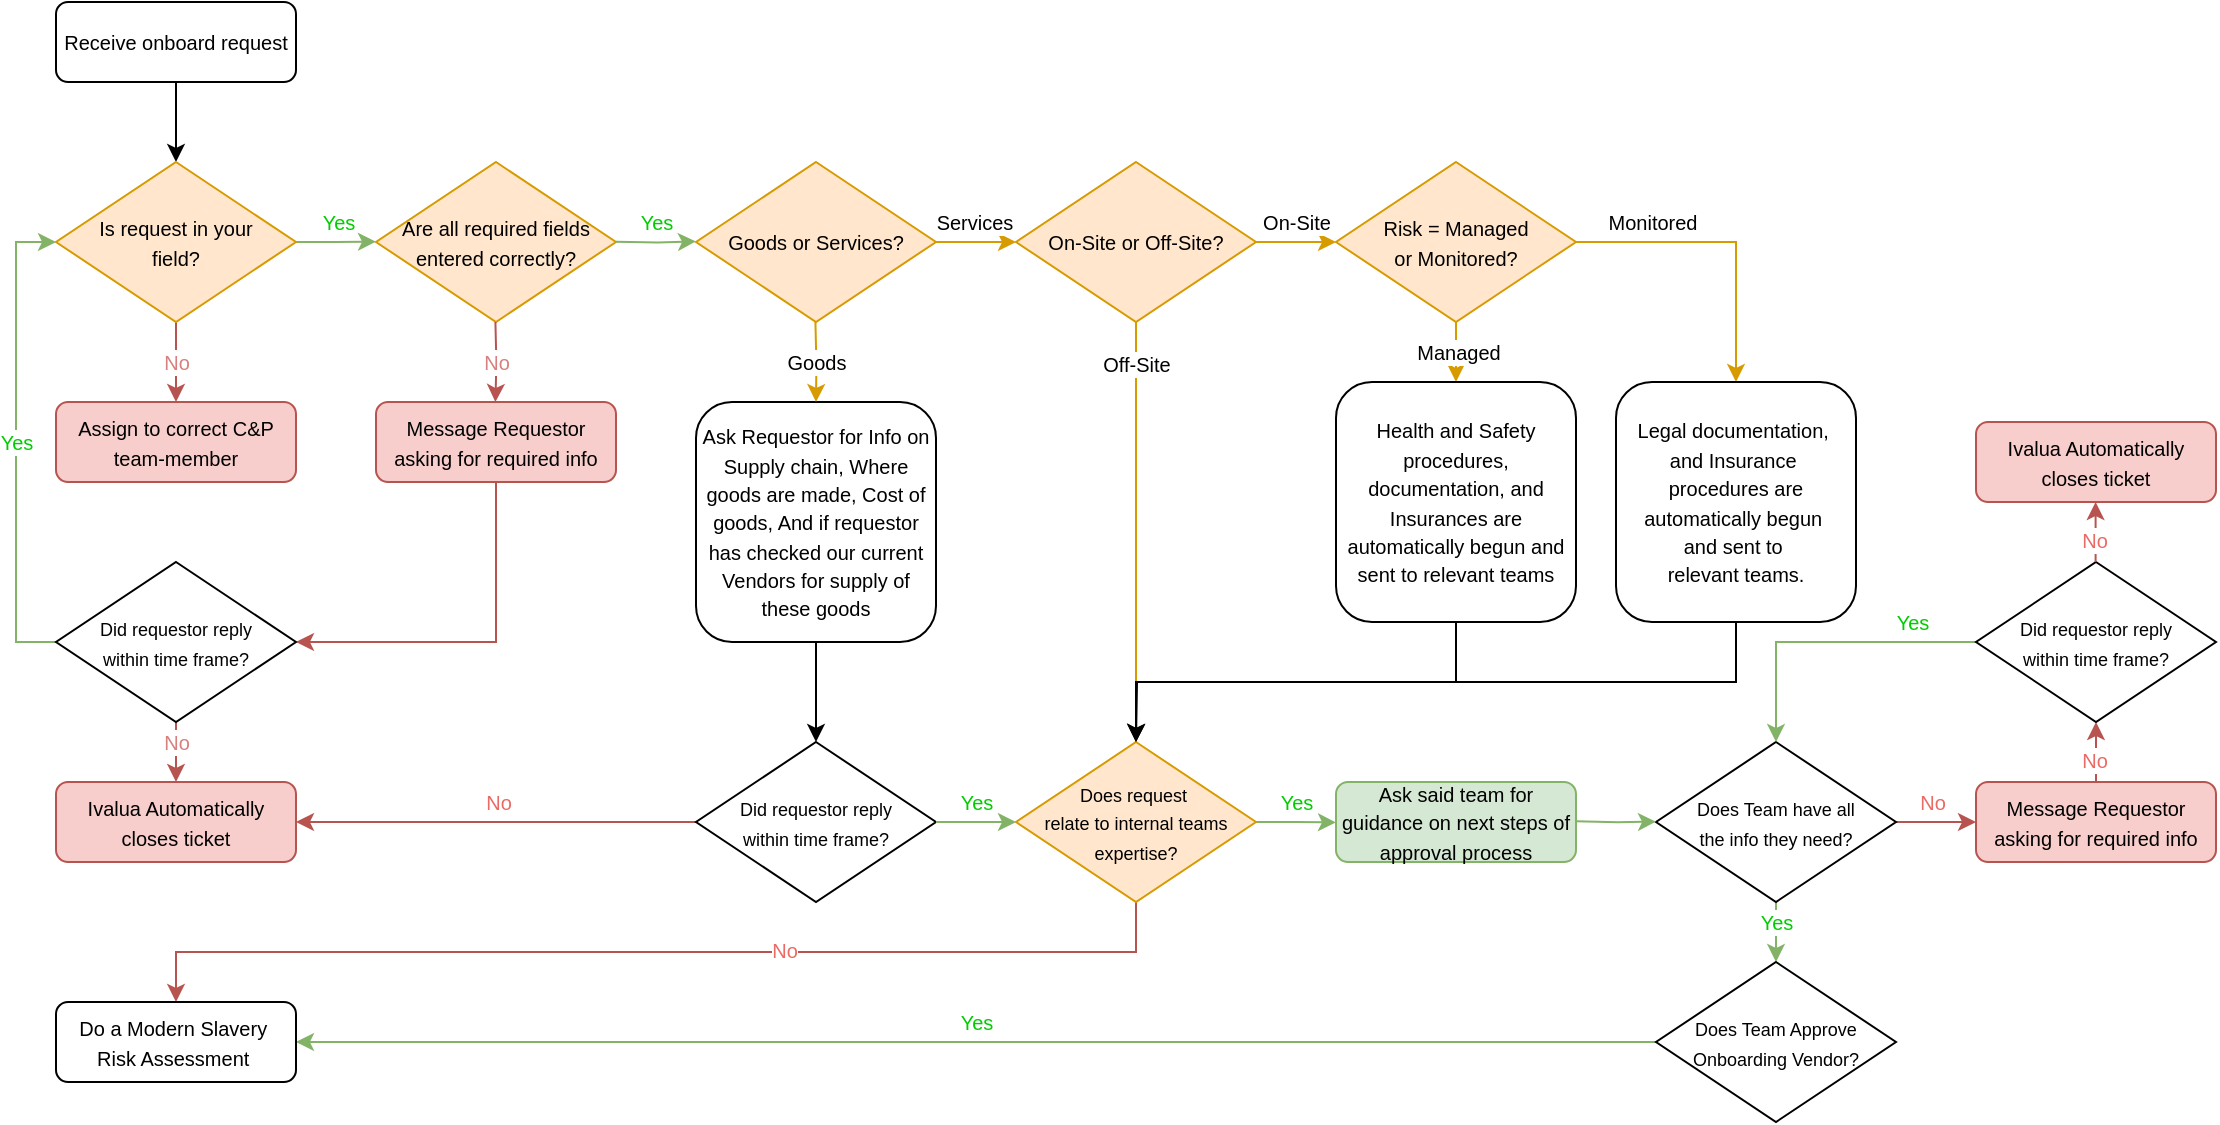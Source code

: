 <mxfile version="25.0.3">
  <diagram id="C5RBs43oDa-KdzZeNtuy" name="Page-1">
    <mxGraphModel dx="1854" dy="439" grid="1" gridSize="10" guides="1" tooltips="1" connect="1" arrows="1" fold="1" page="1" pageScale="1" pageWidth="827" pageHeight="1169" math="0" shadow="0">
      <root>
        <mxCell id="WIyWlLk6GJQsqaUBKTNV-0" />
        <mxCell id="WIyWlLk6GJQsqaUBKTNV-1" parent="WIyWlLk6GJQsqaUBKTNV-0" />
        <mxCell id="KJa5EzMdzDWsQNKUvQGp-6" style="edgeStyle=orthogonalEdgeStyle;rounded=0;orthogonalLoop=1;jettySize=auto;html=1;exitX=0.5;exitY=1;exitDx=0;exitDy=0;entryX=0.5;entryY=0;entryDx=0;entryDy=0;" edge="1" parent="WIyWlLk6GJQsqaUBKTNV-1" source="WIyWlLk6GJQsqaUBKTNV-3" target="KJa5EzMdzDWsQNKUvQGp-0">
          <mxGeometry relative="1" as="geometry" />
        </mxCell>
        <mxCell id="WIyWlLk6GJQsqaUBKTNV-3" value="&lt;font style=&quot;font-size: 10px;&quot;&gt;Receive onboard request&lt;/font&gt;" style="rounded=1;whiteSpace=wrap;html=1;fontSize=12;glass=0;strokeWidth=1;shadow=0;" parent="WIyWlLk6GJQsqaUBKTNV-1" vertex="1">
          <mxGeometry x="40" y="40" width="120" height="40" as="geometry" />
        </mxCell>
        <mxCell id="KJa5EzMdzDWsQNKUvQGp-5" style="edgeStyle=orthogonalEdgeStyle;rounded=0;orthogonalLoop=1;jettySize=auto;html=1;exitX=1;exitY=0.5;exitDx=0;exitDy=0;fillColor=#d5e8d4;strokeColor=#82b366;" edge="1" parent="WIyWlLk6GJQsqaUBKTNV-1" source="KJa5EzMdzDWsQNKUvQGp-0">
          <mxGeometry relative="1" as="geometry">
            <mxPoint x="200" y="159.857" as="targetPoint" />
          </mxGeometry>
        </mxCell>
        <mxCell id="KJa5EzMdzDWsQNKUvQGp-39" value="&lt;font style=&quot;font-size: 10px;&quot; color=&quot;#00cc00&quot;&gt;Yes&lt;/font&gt;" style="edgeLabel;html=1;align=center;verticalAlign=middle;resizable=0;points=[];" vertex="1" connectable="0" parent="KJa5EzMdzDWsQNKUvQGp-5">
          <mxGeometry x="-0.038" relative="1" as="geometry">
            <mxPoint x="1" y="-10" as="offset" />
          </mxGeometry>
        </mxCell>
        <mxCell id="KJa5EzMdzDWsQNKUvQGp-7" style="edgeStyle=orthogonalEdgeStyle;rounded=0;orthogonalLoop=1;jettySize=auto;html=1;exitX=0.5;exitY=1;exitDx=0;exitDy=0;fillColor=#f8cecc;strokeColor=#b85450;" edge="1" parent="WIyWlLk6GJQsqaUBKTNV-1" source="KJa5EzMdzDWsQNKUvQGp-0">
          <mxGeometry relative="1" as="geometry">
            <mxPoint x="100" y="240" as="targetPoint" />
          </mxGeometry>
        </mxCell>
        <mxCell id="KJa5EzMdzDWsQNKUvQGp-41" value="&lt;font style=&quot;font-size: 10px;&quot; color=&quot;#d7807e&quot;&gt;No&lt;/font&gt;" style="edgeLabel;html=1;align=center;verticalAlign=middle;resizable=0;points=[];" vertex="1" connectable="0" parent="KJa5EzMdzDWsQNKUvQGp-7">
          <mxGeometry x="-0.081" relative="1" as="geometry">
            <mxPoint y="1" as="offset" />
          </mxGeometry>
        </mxCell>
        <mxCell id="KJa5EzMdzDWsQNKUvQGp-0" value="&lt;font style=&quot;font-size: 10px;&quot;&gt;Is request in your&lt;br&gt;field?&lt;/font&gt;" style="rhombus;whiteSpace=wrap;html=1;fillColor=#ffe6cc;strokeColor=#d79b00;" vertex="1" parent="WIyWlLk6GJQsqaUBKTNV-1">
          <mxGeometry x="40" y="120" width="120" height="80" as="geometry" />
        </mxCell>
        <mxCell id="KJa5EzMdzDWsQNKUvQGp-8" value="&lt;font style=&quot;font-size: 10px;&quot;&gt;Assign to correct C&amp;amp;P team-member&lt;/font&gt;" style="rounded=1;whiteSpace=wrap;html=1;fontSize=12;glass=0;strokeWidth=1;shadow=0;fillColor=#f8cecc;strokeColor=#b85450;" vertex="1" parent="WIyWlLk6GJQsqaUBKTNV-1">
          <mxGeometry x="40" y="240" width="120" height="40" as="geometry" />
        </mxCell>
        <mxCell id="KJa5EzMdzDWsQNKUvQGp-9" value="&lt;span style=&quot;font-size: 10px;&quot;&gt;Are all required fields&lt;/span&gt;&lt;div&gt;&lt;span style=&quot;font-size: 10px;&quot;&gt;entered correctly?&lt;/span&gt;&lt;/div&gt;" style="rhombus;whiteSpace=wrap;html=1;fillColor=#ffe6cc;strokeColor=#d79b00;" vertex="1" parent="WIyWlLk6GJQsqaUBKTNV-1">
          <mxGeometry x="200" y="120" width="120" height="80" as="geometry" />
        </mxCell>
        <mxCell id="KJa5EzMdzDWsQNKUvQGp-49" style="edgeStyle=orthogonalEdgeStyle;rounded=0;orthogonalLoop=1;jettySize=auto;html=1;exitX=0.5;exitY=1;exitDx=0;exitDy=0;entryX=1;entryY=0.5;entryDx=0;entryDy=0;fillColor=#f8cecc;strokeColor=#b85450;" edge="1" parent="WIyWlLk6GJQsqaUBKTNV-1" source="KJa5EzMdzDWsQNKUvQGp-12" target="KJa5EzMdzDWsQNKUvQGp-36">
          <mxGeometry relative="1" as="geometry" />
        </mxCell>
        <mxCell id="KJa5EzMdzDWsQNKUvQGp-12" value="&lt;font style=&quot;font-size: 10px;&quot;&gt;Message Requestor asking for required info&lt;/font&gt;" style="rounded=1;whiteSpace=wrap;html=1;fontSize=12;glass=0;strokeWidth=1;shadow=0;fillColor=#f8cecc;strokeColor=#b85450;" vertex="1" parent="WIyWlLk6GJQsqaUBKTNV-1">
          <mxGeometry x="200" y="240" width="120" height="40" as="geometry" />
        </mxCell>
        <mxCell id="KJa5EzMdzDWsQNKUvQGp-13" style="edgeStyle=orthogonalEdgeStyle;rounded=0;orthogonalLoop=1;jettySize=auto;html=1;exitX=0.5;exitY=1;exitDx=0;exitDy=0;fillColor=#f8cecc;strokeColor=#b85450;" edge="1" parent="WIyWlLk6GJQsqaUBKTNV-1">
          <mxGeometry relative="1" as="geometry">
            <mxPoint x="259.71" y="240" as="targetPoint" />
            <mxPoint x="259.71" y="200" as="sourcePoint" />
          </mxGeometry>
        </mxCell>
        <mxCell id="KJa5EzMdzDWsQNKUvQGp-19" style="edgeStyle=orthogonalEdgeStyle;rounded=0;orthogonalLoop=1;jettySize=auto;html=1;exitX=1;exitY=0.5;exitDx=0;exitDy=0;entryX=0;entryY=0.5;entryDx=0;entryDy=0;fillColor=#ffe6cc;strokeColor=#d79b00;" edge="1" parent="WIyWlLk6GJQsqaUBKTNV-1" source="KJa5EzMdzDWsQNKUvQGp-14" target="KJa5EzMdzDWsQNKUvQGp-18">
          <mxGeometry relative="1" as="geometry" />
        </mxCell>
        <mxCell id="KJa5EzMdzDWsQNKUvQGp-23" value="&lt;font style=&quot;font-size: 10px;&quot;&gt;Services&lt;/font&gt;" style="edgeLabel;html=1;align=center;verticalAlign=middle;resizable=0;points=[];" vertex="1" connectable="0" parent="KJa5EzMdzDWsQNKUvQGp-19">
          <mxGeometry x="-0.057" y="2" relative="1" as="geometry">
            <mxPoint y="-8" as="offset" />
          </mxGeometry>
        </mxCell>
        <mxCell id="KJa5EzMdzDWsQNKUvQGp-14" value="&lt;span style=&quot;font-size: 10px;&quot;&gt;Goods or Services?&lt;/span&gt;" style="rhombus;whiteSpace=wrap;html=1;fillColor=#ffe6cc;strokeColor=#d79b00;" vertex="1" parent="WIyWlLk6GJQsqaUBKTNV-1">
          <mxGeometry x="360" y="120" width="120" height="80" as="geometry" />
        </mxCell>
        <mxCell id="KJa5EzMdzDWsQNKUvQGp-15" style="edgeStyle=orthogonalEdgeStyle;rounded=0;orthogonalLoop=1;jettySize=auto;html=1;exitX=1;exitY=0.5;exitDx=0;exitDy=0;fillColor=#d5e8d4;strokeColor=#82b366;" edge="1" parent="WIyWlLk6GJQsqaUBKTNV-1">
          <mxGeometry relative="1" as="geometry">
            <mxPoint x="360" y="159.687" as="targetPoint" />
            <mxPoint x="320" y="159.83" as="sourcePoint" />
          </mxGeometry>
        </mxCell>
        <mxCell id="KJa5EzMdzDWsQNKUvQGp-16" value="&lt;font style=&quot;font-size: 10px;&quot;&gt;Ask Requestor for Info on Supply chain, Where goods are made, Cost of goods, And if requestor has checked our current Vendors for supply of these goods&lt;/font&gt;" style="rounded=1;whiteSpace=wrap;html=1;fontSize=12;glass=0;strokeWidth=1;shadow=0;" vertex="1" parent="WIyWlLk6GJQsqaUBKTNV-1">
          <mxGeometry x="360" y="240" width="120" height="120" as="geometry" />
        </mxCell>
        <mxCell id="KJa5EzMdzDWsQNKUvQGp-17" value="&lt;font style=&quot;font-size: 10px;&quot;&gt;Goods&lt;/font&gt;" style="edgeStyle=orthogonalEdgeStyle;rounded=0;orthogonalLoop=1;jettySize=auto;html=1;exitX=0.5;exitY=1;exitDx=0;exitDy=0;entryX=0.5;entryY=0;entryDx=0;entryDy=0;fillColor=#ffe6cc;strokeColor=#d79b00;" edge="1" parent="WIyWlLk6GJQsqaUBKTNV-1" target="KJa5EzMdzDWsQNKUvQGp-16">
          <mxGeometry x="-0.005" relative="1" as="geometry">
            <mxPoint x="419.71" y="240" as="targetPoint" />
            <mxPoint x="419.71" y="200" as="sourcePoint" />
            <mxPoint as="offset" />
          </mxGeometry>
        </mxCell>
        <mxCell id="KJa5EzMdzDWsQNKUvQGp-21" style="edgeStyle=orthogonalEdgeStyle;rounded=0;orthogonalLoop=1;jettySize=auto;html=1;exitX=1;exitY=0.5;exitDx=0;exitDy=0;entryX=0;entryY=0.5;entryDx=0;entryDy=0;fillColor=#ffe6cc;strokeColor=#d79b00;" edge="1" parent="WIyWlLk6GJQsqaUBKTNV-1" source="KJa5EzMdzDWsQNKUvQGp-18" target="KJa5EzMdzDWsQNKUvQGp-20">
          <mxGeometry relative="1" as="geometry" />
        </mxCell>
        <mxCell id="KJa5EzMdzDWsQNKUvQGp-22" value="&lt;font style=&quot;font-size: 10px;&quot;&gt;On-Site&lt;/font&gt;" style="edgeLabel;html=1;align=center;verticalAlign=middle;resizable=0;points=[];" vertex="1" connectable="0" parent="KJa5EzMdzDWsQNKUvQGp-21">
          <mxGeometry x="-0.029" y="-2" relative="1" as="geometry">
            <mxPoint y="-12" as="offset" />
          </mxGeometry>
        </mxCell>
        <mxCell id="KJa5EzMdzDWsQNKUvQGp-25" style="edgeStyle=orthogonalEdgeStyle;rounded=0;orthogonalLoop=1;jettySize=auto;html=1;exitX=0.5;exitY=1;exitDx=0;exitDy=0;entryX=0.5;entryY=0;entryDx=0;entryDy=0;fillColor=#ffe6cc;strokeColor=#d79b00;" edge="1" parent="WIyWlLk6GJQsqaUBKTNV-1" source="KJa5EzMdzDWsQNKUvQGp-18" target="KJa5EzMdzDWsQNKUvQGp-24">
          <mxGeometry relative="1" as="geometry" />
        </mxCell>
        <mxCell id="KJa5EzMdzDWsQNKUvQGp-61" value="&lt;font style=&quot;font-size: 10px;&quot;&gt;Off-Site&lt;/font&gt;" style="edgeLabel;html=1;align=center;verticalAlign=middle;resizable=0;points=[];" vertex="1" connectable="0" parent="KJa5EzMdzDWsQNKUvQGp-25">
          <mxGeometry x="-0.75" relative="1" as="geometry">
            <mxPoint y="-6" as="offset" />
          </mxGeometry>
        </mxCell>
        <mxCell id="KJa5EzMdzDWsQNKUvQGp-18" value="&lt;span style=&quot;font-size: 10px;&quot;&gt;On-Site or Off-Site?&lt;/span&gt;" style="rhombus;whiteSpace=wrap;html=1;fillColor=#ffe6cc;strokeColor=#d79b00;" vertex="1" parent="WIyWlLk6GJQsqaUBKTNV-1">
          <mxGeometry x="520" y="120" width="120" height="80" as="geometry" />
        </mxCell>
        <mxCell id="KJa5EzMdzDWsQNKUvQGp-29" style="edgeStyle=orthogonalEdgeStyle;rounded=0;orthogonalLoop=1;jettySize=auto;html=1;exitX=0.5;exitY=1;exitDx=0;exitDy=0;entryX=0.5;entryY=0;entryDx=0;entryDy=0;fillColor=#ffe6cc;strokeColor=#d79b00;" edge="1" parent="WIyWlLk6GJQsqaUBKTNV-1" source="KJa5EzMdzDWsQNKUvQGp-20" target="KJa5EzMdzDWsQNKUvQGp-28">
          <mxGeometry relative="1" as="geometry" />
        </mxCell>
        <mxCell id="KJa5EzMdzDWsQNKUvQGp-62" value="&lt;span style=&quot;font-size: 10px;&quot;&gt;Managed&lt;/span&gt;" style="edgeLabel;html=1;align=center;verticalAlign=middle;resizable=0;points=[];" vertex="1" connectable="0" parent="KJa5EzMdzDWsQNKUvQGp-29">
          <mxGeometry x="0.01" y="1" relative="1" as="geometry">
            <mxPoint as="offset" />
          </mxGeometry>
        </mxCell>
        <mxCell id="KJa5EzMdzDWsQNKUvQGp-32" style="edgeStyle=orthogonalEdgeStyle;rounded=0;orthogonalLoop=1;jettySize=auto;html=1;exitX=1;exitY=0.5;exitDx=0;exitDy=0;entryX=0.5;entryY=0;entryDx=0;entryDy=0;fillColor=#ffe6cc;strokeColor=#d79b00;" edge="1" parent="WIyWlLk6GJQsqaUBKTNV-1" source="KJa5EzMdzDWsQNKUvQGp-20" target="KJa5EzMdzDWsQNKUvQGp-31">
          <mxGeometry relative="1" as="geometry" />
        </mxCell>
        <mxCell id="KJa5EzMdzDWsQNKUvQGp-34" value="&lt;font style=&quot;font-size: 10px;&quot;&gt;Monitored&lt;/font&gt;" style="edgeLabel;html=1;align=center;verticalAlign=middle;resizable=0;points=[];" vertex="1" connectable="0" parent="KJa5EzMdzDWsQNKUvQGp-32">
          <mxGeometry x="-0.593" relative="1" as="geometry">
            <mxPoint x="7" y="-10" as="offset" />
          </mxGeometry>
        </mxCell>
        <mxCell id="KJa5EzMdzDWsQNKUvQGp-20" value="&lt;span style=&quot;font-size: 10px;&quot;&gt;Risk = Managed&lt;br&gt;or Monitored?&lt;/span&gt;" style="rhombus;whiteSpace=wrap;html=1;fillColor=#ffe6cc;strokeColor=#d79b00;" vertex="1" parent="WIyWlLk6GJQsqaUBKTNV-1">
          <mxGeometry x="680" y="120" width="120" height="80" as="geometry" />
        </mxCell>
        <mxCell id="KJa5EzMdzDWsQNKUvQGp-63" style="edgeStyle=orthogonalEdgeStyle;rounded=0;orthogonalLoop=1;jettySize=auto;html=1;exitX=1;exitY=0.5;exitDx=0;exitDy=0;fillColor=#d5e8d4;strokeColor=#82b366;" edge="1" parent="WIyWlLk6GJQsqaUBKTNV-1" source="KJa5EzMdzDWsQNKUvQGp-24">
          <mxGeometry relative="1" as="geometry">
            <mxPoint x="680" y="450.2" as="targetPoint" />
          </mxGeometry>
        </mxCell>
        <mxCell id="KJa5EzMdzDWsQNKUvQGp-65" value="&lt;font color=&quot;#00cc00&quot; style=&quot;font-size: 10px;&quot;&gt;Yes&lt;/font&gt;" style="edgeLabel;html=1;align=center;verticalAlign=middle;resizable=0;points=[];" vertex="1" connectable="0" parent="KJa5EzMdzDWsQNKUvQGp-63">
          <mxGeometry x="0.312" relative="1" as="geometry">
            <mxPoint x="-6" y="-11" as="offset" />
          </mxGeometry>
        </mxCell>
        <mxCell id="KJa5EzMdzDWsQNKUvQGp-89" style="edgeStyle=orthogonalEdgeStyle;rounded=0;orthogonalLoop=1;jettySize=auto;html=1;exitX=0.5;exitY=1;exitDx=0;exitDy=0;entryX=0.5;entryY=0;entryDx=0;entryDy=0;fillColor=#f8cecc;strokeColor=#b85450;" edge="1" parent="WIyWlLk6GJQsqaUBKTNV-1" source="KJa5EzMdzDWsQNKUvQGp-24" target="KJa5EzMdzDWsQNKUvQGp-86">
          <mxGeometry relative="1" as="geometry" />
        </mxCell>
        <mxCell id="KJa5EzMdzDWsQNKUvQGp-90" value="&lt;font style=&quot;font-size: 10px;&quot; color=&quot;#ea6b66&quot;&gt;No&lt;/font&gt;" style="edgeLabel;html=1;align=center;verticalAlign=middle;resizable=0;points=[];" vertex="1" connectable="0" parent="KJa5EzMdzDWsQNKUvQGp-89">
          <mxGeometry x="-0.24" y="-1" relative="1" as="geometry">
            <mxPoint as="offset" />
          </mxGeometry>
        </mxCell>
        <mxCell id="KJa5EzMdzDWsQNKUvQGp-24" value="&lt;font style=&quot;font-size: 9px;&quot;&gt;Does request&amp;nbsp;&lt;/font&gt;&lt;div&gt;&lt;font style=&quot;font-size: 9px;&quot;&gt;relate&amp;nbsp;&lt;/font&gt;&lt;font style=&quot;background-color: initial; font-size: 9px;&quot;&gt;to&amp;nbsp;&lt;/font&gt;&lt;span style=&quot;background-color: initial; font-size: 9px;&quot;&gt;internal teams&lt;/span&gt;&lt;div&gt;&lt;div&gt;&lt;font style=&quot;font-size: 9px;&quot;&gt;expertise?&lt;/font&gt;&lt;/div&gt;&lt;/div&gt;&lt;/div&gt;" style="rhombus;whiteSpace=wrap;html=1;fillColor=#ffe6cc;strokeColor=#d79b00;" vertex="1" parent="WIyWlLk6GJQsqaUBKTNV-1">
          <mxGeometry x="520" y="410" width="120" height="80" as="geometry" />
        </mxCell>
        <mxCell id="KJa5EzMdzDWsQNKUvQGp-59" style="edgeStyle=orthogonalEdgeStyle;rounded=0;orthogonalLoop=1;jettySize=auto;html=1;exitX=0.5;exitY=1;exitDx=0;exitDy=0;entryX=0.5;entryY=0;entryDx=0;entryDy=0;" edge="1" parent="WIyWlLk6GJQsqaUBKTNV-1" source="KJa5EzMdzDWsQNKUvQGp-28" target="KJa5EzMdzDWsQNKUvQGp-24">
          <mxGeometry relative="1" as="geometry" />
        </mxCell>
        <mxCell id="KJa5EzMdzDWsQNKUvQGp-28" value="&lt;font style=&quot;font-size: 10px;&quot;&gt;Health and Safety procedures, documentation, and Insurances are automatically begun and sent to relevant teams&lt;/font&gt;" style="rounded=1;whiteSpace=wrap;html=1;fontSize=12;glass=0;strokeWidth=1;shadow=0;" vertex="1" parent="WIyWlLk6GJQsqaUBKTNV-1">
          <mxGeometry x="680" y="230" width="120" height="120" as="geometry" />
        </mxCell>
        <mxCell id="KJa5EzMdzDWsQNKUvQGp-60" style="edgeStyle=orthogonalEdgeStyle;rounded=0;orthogonalLoop=1;jettySize=auto;html=1;exitX=0.5;exitY=1;exitDx=0;exitDy=0;" edge="1" parent="WIyWlLk6GJQsqaUBKTNV-1" source="KJa5EzMdzDWsQNKUvQGp-31">
          <mxGeometry relative="1" as="geometry">
            <mxPoint x="580" y="410" as="targetPoint" />
          </mxGeometry>
        </mxCell>
        <mxCell id="KJa5EzMdzDWsQNKUvQGp-31" value="&lt;font style=&quot;font-size: 10px;&quot;&gt;Legal documentation,&amp;nbsp;&lt;/font&gt;&lt;div&gt;&lt;font style=&quot;font-size: 10px;&quot;&gt;and Insurance&amp;nbsp;&lt;/font&gt;&lt;/div&gt;&lt;div&gt;&lt;font style=&quot;font-size: 10px;&quot;&gt;procedures are automatically begun&amp;nbsp;&lt;/font&gt;&lt;/div&gt;&lt;div&gt;&lt;font style=&quot;font-size: 10px;&quot;&gt;and sent to&amp;nbsp;&lt;/font&gt;&lt;/div&gt;&lt;div&gt;&lt;font style=&quot;font-size: 10px;&quot;&gt;relevant teams.&lt;/font&gt;&lt;/div&gt;" style="rounded=1;whiteSpace=wrap;html=1;fontSize=12;glass=0;strokeWidth=1;shadow=0;" vertex="1" parent="WIyWlLk6GJQsqaUBKTNV-1">
          <mxGeometry x="820" y="230" width="120" height="120" as="geometry" />
        </mxCell>
        <mxCell id="KJa5EzMdzDWsQNKUvQGp-38" style="edgeStyle=orthogonalEdgeStyle;rounded=0;orthogonalLoop=1;jettySize=auto;html=1;exitX=0;exitY=0.5;exitDx=0;exitDy=0;entryX=0;entryY=0.5;entryDx=0;entryDy=0;fillColor=#d5e8d4;strokeColor=#82b366;" edge="1" parent="WIyWlLk6GJQsqaUBKTNV-1" source="KJa5EzMdzDWsQNKUvQGp-36" target="KJa5EzMdzDWsQNKUvQGp-0">
          <mxGeometry relative="1" as="geometry" />
        </mxCell>
        <mxCell id="KJa5EzMdzDWsQNKUvQGp-46" style="edgeStyle=orthogonalEdgeStyle;rounded=0;orthogonalLoop=1;jettySize=auto;html=1;exitX=0.5;exitY=1;exitDx=0;exitDy=0;entryX=0.5;entryY=0;entryDx=0;entryDy=0;fillColor=#f8cecc;strokeColor=#b85450;" edge="1" parent="WIyWlLk6GJQsqaUBKTNV-1" source="KJa5EzMdzDWsQNKUvQGp-36" target="KJa5EzMdzDWsQNKUvQGp-45">
          <mxGeometry relative="1" as="geometry" />
        </mxCell>
        <mxCell id="KJa5EzMdzDWsQNKUvQGp-36" value="&lt;font style=&quot;font-size: 9px;&quot;&gt;Did requestor reply&lt;/font&gt;&lt;div&gt;&lt;font style=&quot;font-size: 9px;&quot;&gt;within&amp;nbsp;&lt;/font&gt;&lt;span style=&quot;font-size: 9px; background-color: initial;&quot;&gt;time frame?&lt;/span&gt;&lt;/div&gt;" style="rhombus;whiteSpace=wrap;html=1;" vertex="1" parent="WIyWlLk6GJQsqaUBKTNV-1">
          <mxGeometry x="40" y="320" width="120" height="80" as="geometry" />
        </mxCell>
        <mxCell id="KJa5EzMdzDWsQNKUvQGp-40" value="&lt;font style=&quot;font-size: 10px;&quot; color=&quot;#00cc00&quot;&gt;Yes&lt;/font&gt;" style="edgeLabel;html=1;align=center;verticalAlign=middle;resizable=0;points=[];" vertex="1" connectable="0" parent="WIyWlLk6GJQsqaUBKTNV-1">
          <mxGeometry x="340.004" y="150" as="geometry" />
        </mxCell>
        <mxCell id="KJa5EzMdzDWsQNKUvQGp-43" value="&lt;font style=&quot;font-size: 10px;&quot; color=&quot;#d7807e&quot;&gt;No&lt;/font&gt;" style="edgeLabel;html=1;align=center;verticalAlign=middle;resizable=0;points=[];" vertex="1" connectable="0" parent="WIyWlLk6GJQsqaUBKTNV-1">
          <mxGeometry x="260" y="230.001" as="geometry">
            <mxPoint y="-10" as="offset" />
          </mxGeometry>
        </mxCell>
        <mxCell id="KJa5EzMdzDWsQNKUvQGp-44" value="&lt;font style=&quot;font-size: 10px;&quot; color=&quot;#00cc00&quot;&gt;Yes&lt;/font&gt;" style="edgeLabel;html=1;align=center;verticalAlign=middle;resizable=0;points=[];" vertex="1" connectable="0" parent="WIyWlLk6GJQsqaUBKTNV-1">
          <mxGeometry x="20.004" y="260" as="geometry" />
        </mxCell>
        <mxCell id="KJa5EzMdzDWsQNKUvQGp-45" value="&lt;span style=&quot;font-size: 10px;&quot;&gt;Ivalua Automatically&lt;/span&gt;&lt;div&gt;&lt;span style=&quot;font-size: 10px;&quot;&gt;closes ticket&lt;/span&gt;&lt;/div&gt;" style="rounded=1;whiteSpace=wrap;html=1;fontSize=12;glass=0;strokeWidth=1;shadow=0;fillColor=#f8cecc;strokeColor=#b85450;" vertex="1" parent="WIyWlLk6GJQsqaUBKTNV-1">
          <mxGeometry x="40" y="430" width="120" height="40" as="geometry" />
        </mxCell>
        <mxCell id="KJa5EzMdzDWsQNKUvQGp-47" value="&lt;font style=&quot;font-size: 10px;&quot; color=&quot;#d7807e&quot;&gt;No&lt;/font&gt;" style="edgeLabel;html=1;align=center;verticalAlign=middle;resizable=0;points=[];" vertex="1" connectable="0" parent="WIyWlLk6GJQsqaUBKTNV-1">
          <mxGeometry x="100" y="410.001" as="geometry" />
        </mxCell>
        <mxCell id="KJa5EzMdzDWsQNKUvQGp-56" style="edgeStyle=orthogonalEdgeStyle;rounded=0;orthogonalLoop=1;jettySize=auto;html=1;exitX=0;exitY=0.5;exitDx=0;exitDy=0;entryX=1;entryY=0.5;entryDx=0;entryDy=0;fillColor=#f8cecc;strokeColor=#b85450;" edge="1" parent="WIyWlLk6GJQsqaUBKTNV-1" source="KJa5EzMdzDWsQNKUvQGp-51" target="KJa5EzMdzDWsQNKUvQGp-45">
          <mxGeometry relative="1" as="geometry" />
        </mxCell>
        <mxCell id="KJa5EzMdzDWsQNKUvQGp-76" value="&lt;font color=&quot;#ea6b66&quot; style=&quot;font-size: 10px;&quot;&gt;No&lt;/font&gt;" style="edgeLabel;html=1;align=center;verticalAlign=middle;resizable=0;points=[];" vertex="1" connectable="0" parent="KJa5EzMdzDWsQNKUvQGp-56">
          <mxGeometry x="0.016" relative="1" as="geometry">
            <mxPoint x="2" y="-10" as="offset" />
          </mxGeometry>
        </mxCell>
        <mxCell id="KJa5EzMdzDWsQNKUvQGp-51" value="&lt;font style=&quot;font-size: 9px;&quot;&gt;Did requestor reply&lt;/font&gt;&lt;div&gt;&lt;font style=&quot;font-size: 9px;&quot;&gt;within&amp;nbsp;&lt;/font&gt;&lt;span style=&quot;font-size: 9px; background-color: initial;&quot;&gt;time frame?&lt;/span&gt;&lt;/div&gt;" style="rhombus;whiteSpace=wrap;html=1;" vertex="1" parent="WIyWlLk6GJQsqaUBKTNV-1">
          <mxGeometry x="360" y="410" width="120" height="80" as="geometry" />
        </mxCell>
        <mxCell id="KJa5EzMdzDWsQNKUvQGp-52" style="edgeStyle=orthogonalEdgeStyle;rounded=0;orthogonalLoop=1;jettySize=auto;html=1;exitX=0.5;exitY=1;exitDx=0;exitDy=0;entryX=0.5;entryY=0;entryDx=0;entryDy=0;" edge="1" parent="WIyWlLk6GJQsqaUBKTNV-1" source="KJa5EzMdzDWsQNKUvQGp-16" target="KJa5EzMdzDWsQNKUvQGp-51">
          <mxGeometry relative="1" as="geometry" />
        </mxCell>
        <mxCell id="KJa5EzMdzDWsQNKUvQGp-53" style="edgeStyle=orthogonalEdgeStyle;rounded=0;orthogonalLoop=1;jettySize=auto;html=1;exitX=1;exitY=0.5;exitDx=0;exitDy=0;entryX=0;entryY=0.5;entryDx=0;entryDy=0;fillColor=#d5e8d4;strokeColor=#82b366;" edge="1" parent="WIyWlLk6GJQsqaUBKTNV-1" source="KJa5EzMdzDWsQNKUvQGp-51" target="KJa5EzMdzDWsQNKUvQGp-24">
          <mxGeometry relative="1" as="geometry" />
        </mxCell>
        <mxCell id="KJa5EzMdzDWsQNKUvQGp-58" value="&lt;font style=&quot;font-size: 10px;&quot; color=&quot;#00cc00&quot;&gt;Yes&lt;/font&gt;" style="edgeLabel;html=1;align=center;verticalAlign=middle;resizable=0;points=[];" vertex="1" connectable="0" parent="KJa5EzMdzDWsQNKUvQGp-53">
          <mxGeometry x="-0.37" relative="1" as="geometry">
            <mxPoint x="7" y="-10" as="offset" />
          </mxGeometry>
        </mxCell>
        <mxCell id="KJa5EzMdzDWsQNKUvQGp-64" value="&lt;font style=&quot;font-size: 10px;&quot;&gt;Ask said team for guidance on next steps of approval process&lt;/font&gt;" style="rounded=1;whiteSpace=wrap;html=1;fontSize=12;glass=0;strokeWidth=1;shadow=0;fillColor=#d5e8d4;strokeColor=#82b366;" vertex="1" parent="WIyWlLk6GJQsqaUBKTNV-1">
          <mxGeometry x="680" y="430" width="120" height="40" as="geometry" />
        </mxCell>
        <mxCell id="KJa5EzMdzDWsQNKUvQGp-81" style="edgeStyle=orthogonalEdgeStyle;rounded=0;orthogonalLoop=1;jettySize=auto;html=1;exitX=1;exitY=0.5;exitDx=0;exitDy=0;entryX=0;entryY=0.5;entryDx=0;entryDy=0;fillColor=#f8cecc;strokeColor=#b85450;" edge="1" parent="WIyWlLk6GJQsqaUBKTNV-1" source="KJa5EzMdzDWsQNKUvQGp-66" target="KJa5EzMdzDWsQNKUvQGp-70">
          <mxGeometry relative="1" as="geometry" />
        </mxCell>
        <mxCell id="KJa5EzMdzDWsQNKUvQGp-82" value="&lt;font style=&quot;font-size: 10px;&quot; color=&quot;#ea6b66&quot;&gt;No&lt;/font&gt;" style="edgeLabel;html=1;align=center;verticalAlign=middle;resizable=0;points=[];" vertex="1" connectable="0" parent="KJa5EzMdzDWsQNKUvQGp-81">
          <mxGeometry x="-0.12" relative="1" as="geometry">
            <mxPoint y="-10" as="offset" />
          </mxGeometry>
        </mxCell>
        <mxCell id="KJa5EzMdzDWsQNKUvQGp-84" value="" style="edgeStyle=orthogonalEdgeStyle;rounded=0;orthogonalLoop=1;jettySize=auto;html=1;fillColor=#d5e8d4;strokeColor=#82b366;" edge="1" parent="WIyWlLk6GJQsqaUBKTNV-1" source="KJa5EzMdzDWsQNKUvQGp-66" target="KJa5EzMdzDWsQNKUvQGp-83">
          <mxGeometry relative="1" as="geometry" />
        </mxCell>
        <mxCell id="KJa5EzMdzDWsQNKUvQGp-85" value="&lt;font style=&quot;font-size: 10px;&quot; color=&quot;#00cc00&quot;&gt;Yes&lt;/font&gt;" style="edgeLabel;html=1;align=center;verticalAlign=middle;resizable=0;points=[];" vertex="1" connectable="0" parent="KJa5EzMdzDWsQNKUvQGp-84">
          <mxGeometry x="0.336" relative="1" as="geometry">
            <mxPoint y="-4" as="offset" />
          </mxGeometry>
        </mxCell>
        <mxCell id="KJa5EzMdzDWsQNKUvQGp-66" value="&lt;font style=&quot;font-size: 9px;&quot;&gt;Does Team have all&lt;/font&gt;&lt;div&gt;&lt;font style=&quot;font-size: 9px;&quot;&gt;the info they need?&lt;/font&gt;&lt;/div&gt;" style="rhombus;whiteSpace=wrap;html=1;" vertex="1" parent="WIyWlLk6GJQsqaUBKTNV-1">
          <mxGeometry x="840" y="410" width="120" height="80" as="geometry" />
        </mxCell>
        <mxCell id="KJa5EzMdzDWsQNKUvQGp-67" style="edgeStyle=orthogonalEdgeStyle;rounded=0;orthogonalLoop=1;jettySize=auto;html=1;exitX=1;exitY=0.5;exitDx=0;exitDy=0;fillColor=#d5e8d4;strokeColor=#82b366;" edge="1" parent="WIyWlLk6GJQsqaUBKTNV-1">
          <mxGeometry relative="1" as="geometry">
            <mxPoint x="840" y="449.84" as="targetPoint" />
            <mxPoint x="800" y="449.64" as="sourcePoint" />
          </mxGeometry>
        </mxCell>
        <mxCell id="KJa5EzMdzDWsQNKUvQGp-73" style="edgeStyle=orthogonalEdgeStyle;rounded=0;orthogonalLoop=1;jettySize=auto;html=1;exitX=0.5;exitY=0;exitDx=0;exitDy=0;entryX=0.5;entryY=1;entryDx=0;entryDy=0;fillColor=#f8cecc;strokeColor=#b85450;" edge="1" parent="WIyWlLk6GJQsqaUBKTNV-1" source="KJa5EzMdzDWsQNKUvQGp-70" target="KJa5EzMdzDWsQNKUvQGp-71">
          <mxGeometry relative="1" as="geometry" />
        </mxCell>
        <mxCell id="KJa5EzMdzDWsQNKUvQGp-77" value="&lt;font color=&quot;#ea6b66&quot; style=&quot;font-size: 10px;&quot;&gt;No&lt;/font&gt;" style="edgeLabel;html=1;align=center;verticalAlign=middle;resizable=0;points=[];" vertex="1" connectable="0" parent="KJa5EzMdzDWsQNKUvQGp-73">
          <mxGeometry x="-0.267" y="1" relative="1" as="geometry">
            <mxPoint as="offset" />
          </mxGeometry>
        </mxCell>
        <mxCell id="KJa5EzMdzDWsQNKUvQGp-70" value="&lt;font style=&quot;font-size: 10px;&quot;&gt;Message Requestor asking for required info&lt;/font&gt;" style="rounded=1;whiteSpace=wrap;html=1;fontSize=12;glass=0;strokeWidth=1;shadow=0;fillColor=#f8cecc;strokeColor=#b85450;" vertex="1" parent="WIyWlLk6GJQsqaUBKTNV-1">
          <mxGeometry x="1000" y="430" width="120" height="40" as="geometry" />
        </mxCell>
        <mxCell id="KJa5EzMdzDWsQNKUvQGp-72" style="edgeStyle=orthogonalEdgeStyle;rounded=0;orthogonalLoop=1;jettySize=auto;html=1;exitX=0;exitY=0.5;exitDx=0;exitDy=0;entryX=0.5;entryY=0;entryDx=0;entryDy=0;fillColor=#d5e8d4;strokeColor=#82b366;" edge="1" parent="WIyWlLk6GJQsqaUBKTNV-1" source="KJa5EzMdzDWsQNKUvQGp-71" target="KJa5EzMdzDWsQNKUvQGp-66">
          <mxGeometry relative="1" as="geometry" />
        </mxCell>
        <mxCell id="KJa5EzMdzDWsQNKUvQGp-80" value="&lt;font style=&quot;font-size: 10px;&quot; color=&quot;#00cc00&quot;&gt;Yes&lt;/font&gt;" style="edgeLabel;html=1;align=center;verticalAlign=middle;resizable=0;points=[];" vertex="1" connectable="0" parent="KJa5EzMdzDWsQNKUvQGp-72">
          <mxGeometry x="-0.571" y="1" relative="1" as="geometry">
            <mxPoint y="-11" as="offset" />
          </mxGeometry>
        </mxCell>
        <mxCell id="KJa5EzMdzDWsQNKUvQGp-71" value="&lt;font style=&quot;font-size: 9px;&quot;&gt;Did requestor reply&lt;/font&gt;&lt;div&gt;&lt;font style=&quot;font-size: 9px;&quot;&gt;within&amp;nbsp;&lt;/font&gt;&lt;span style=&quot;font-size: 9px; background-color: initial;&quot;&gt;time frame?&lt;/span&gt;&lt;/div&gt;" style="rhombus;whiteSpace=wrap;html=1;" vertex="1" parent="WIyWlLk6GJQsqaUBKTNV-1">
          <mxGeometry x="1000" y="320" width="120" height="80" as="geometry" />
        </mxCell>
        <mxCell id="KJa5EzMdzDWsQNKUvQGp-74" value="&lt;span style=&quot;font-size: 10px;&quot;&gt;Ivalua Automatically&lt;/span&gt;&lt;div&gt;&lt;span style=&quot;font-size: 10px;&quot;&gt;closes ticket&lt;/span&gt;&lt;/div&gt;" style="rounded=1;whiteSpace=wrap;html=1;fontSize=12;glass=0;strokeWidth=1;shadow=0;fillColor=#f8cecc;strokeColor=#b85450;" vertex="1" parent="WIyWlLk6GJQsqaUBKTNV-1">
          <mxGeometry x="1000" y="250" width="120" height="40" as="geometry" />
        </mxCell>
        <mxCell id="KJa5EzMdzDWsQNKUvQGp-78" style="edgeStyle=orthogonalEdgeStyle;rounded=0;orthogonalLoop=1;jettySize=auto;html=1;exitX=0.5;exitY=0;exitDx=0;exitDy=0;entryX=0.5;entryY=1;entryDx=0;entryDy=0;fillColor=#f8cecc;strokeColor=#b85450;" edge="1" parent="WIyWlLk6GJQsqaUBKTNV-1">
          <mxGeometry relative="1" as="geometry">
            <mxPoint x="1059.8" y="320" as="sourcePoint" />
            <mxPoint x="1059.8" y="290" as="targetPoint" />
          </mxGeometry>
        </mxCell>
        <mxCell id="KJa5EzMdzDWsQNKUvQGp-79" value="&lt;font color=&quot;#ea6b66&quot; style=&quot;font-size: 10px;&quot;&gt;No&lt;/font&gt;" style="edgeLabel;html=1;align=center;verticalAlign=middle;resizable=0;points=[];" vertex="1" connectable="0" parent="KJa5EzMdzDWsQNKUvQGp-78">
          <mxGeometry x="-0.267" y="1" relative="1" as="geometry">
            <mxPoint as="offset" />
          </mxGeometry>
        </mxCell>
        <mxCell id="KJa5EzMdzDWsQNKUvQGp-87" style="edgeStyle=orthogonalEdgeStyle;rounded=0;orthogonalLoop=1;jettySize=auto;html=1;exitX=0;exitY=0.5;exitDx=0;exitDy=0;entryX=1;entryY=0.5;entryDx=0;entryDy=0;fillColor=#d5e8d4;strokeColor=#82b366;" edge="1" parent="WIyWlLk6GJQsqaUBKTNV-1" source="KJa5EzMdzDWsQNKUvQGp-83" target="KJa5EzMdzDWsQNKUvQGp-86">
          <mxGeometry relative="1" as="geometry" />
        </mxCell>
        <mxCell id="KJa5EzMdzDWsQNKUvQGp-88" value="&lt;font style=&quot;font-size: 10px;&quot; color=&quot;#00cc00&quot;&gt;Yes&lt;/font&gt;" style="edgeLabel;html=1;align=center;verticalAlign=middle;resizable=0;points=[];" vertex="1" connectable="0" parent="KJa5EzMdzDWsQNKUvQGp-87">
          <mxGeometry y="1" relative="1" as="geometry">
            <mxPoint y="-11" as="offset" />
          </mxGeometry>
        </mxCell>
        <mxCell id="KJa5EzMdzDWsQNKUvQGp-83" value="&lt;font style=&quot;font-size: 9px;&quot;&gt;Does Team Approve&lt;br&gt;Onboarding Vendor?&lt;/font&gt;" style="rhombus;whiteSpace=wrap;html=1;" vertex="1" parent="WIyWlLk6GJQsqaUBKTNV-1">
          <mxGeometry x="840" y="520" width="120" height="80" as="geometry" />
        </mxCell>
        <mxCell id="KJa5EzMdzDWsQNKUvQGp-86" value="&lt;font style=&quot;font-size: 10px;&quot;&gt;Do a Modern Slavery&amp;nbsp;&lt;/font&gt;&lt;div&gt;&lt;font style=&quot;font-size: 10px;&quot;&gt;Risk Assessment&amp;nbsp;&lt;/font&gt;&lt;/div&gt;" style="rounded=1;whiteSpace=wrap;html=1;fontSize=12;glass=0;strokeWidth=1;shadow=0;" vertex="1" parent="WIyWlLk6GJQsqaUBKTNV-1">
          <mxGeometry x="40" y="540" width="120" height="40" as="geometry" />
        </mxCell>
      </root>
    </mxGraphModel>
  </diagram>
</mxfile>
